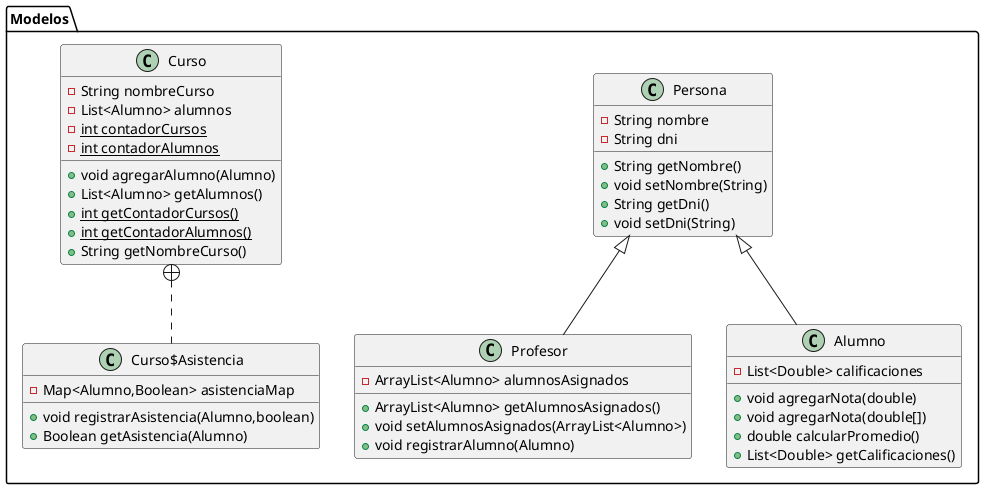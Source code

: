 @startuml
class Modelos.Persona {
- String nombre
- String dni
+ String getNombre()
+ void setNombre(String)
+ String getDni()
+ void setDni(String)
}

class Modelos.Curso {
- String nombreCurso
- List<Alumno> alumnos
- {static} int contadorCursos
- {static} int contadorAlumnos
+ void agregarAlumno(Alumno)
+ List<Alumno> getAlumnos()
+ {static} int getContadorCursos()
+ {static} int getContadorAlumnos()
+ String getNombreCurso()
}


class Modelos.Curso$Asistencia {
- Map<Alumno,Boolean> asistenciaMap
+ void registrarAsistencia(Alumno,boolean)
+ Boolean getAsistencia(Alumno)
}

class Modelos.Profesor {
- ArrayList<Alumno> alumnosAsignados
+ ArrayList<Alumno> getAlumnosAsignados()
+ void setAlumnosAsignados(ArrayList<Alumno>)
+ void registrarAlumno(Alumno)
}


class Modelos.Alumno {
- List<Double> calificaciones
+ void agregarNota(double)
+ void agregarNota(double[])
+ double calcularPromedio()
+ List<Double> getCalificaciones()
}




Modelos.Curso +.. Modelos.Curso$Asistencia
Modelos.Persona <|-- Modelos.Profesor
Modelos.Persona <|-- Modelos.Alumno
@enduml